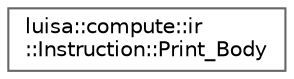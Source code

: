 digraph "类继承关系图"
{
 // LATEX_PDF_SIZE
  bgcolor="transparent";
  edge [fontname=Helvetica,fontsize=10,labelfontname=Helvetica,labelfontsize=10];
  node [fontname=Helvetica,fontsize=10,shape=box,height=0.2,width=0.4];
  rankdir="LR";
  Node0 [id="Node000000",label="luisa::compute::ir\l::Instruction::Print_Body",height=0.2,width=0.4,color="grey40", fillcolor="white", style="filled",URL="$structluisa_1_1compute_1_1ir_1_1_instruction_1_1_print___body.html",tooltip=" "];
}
